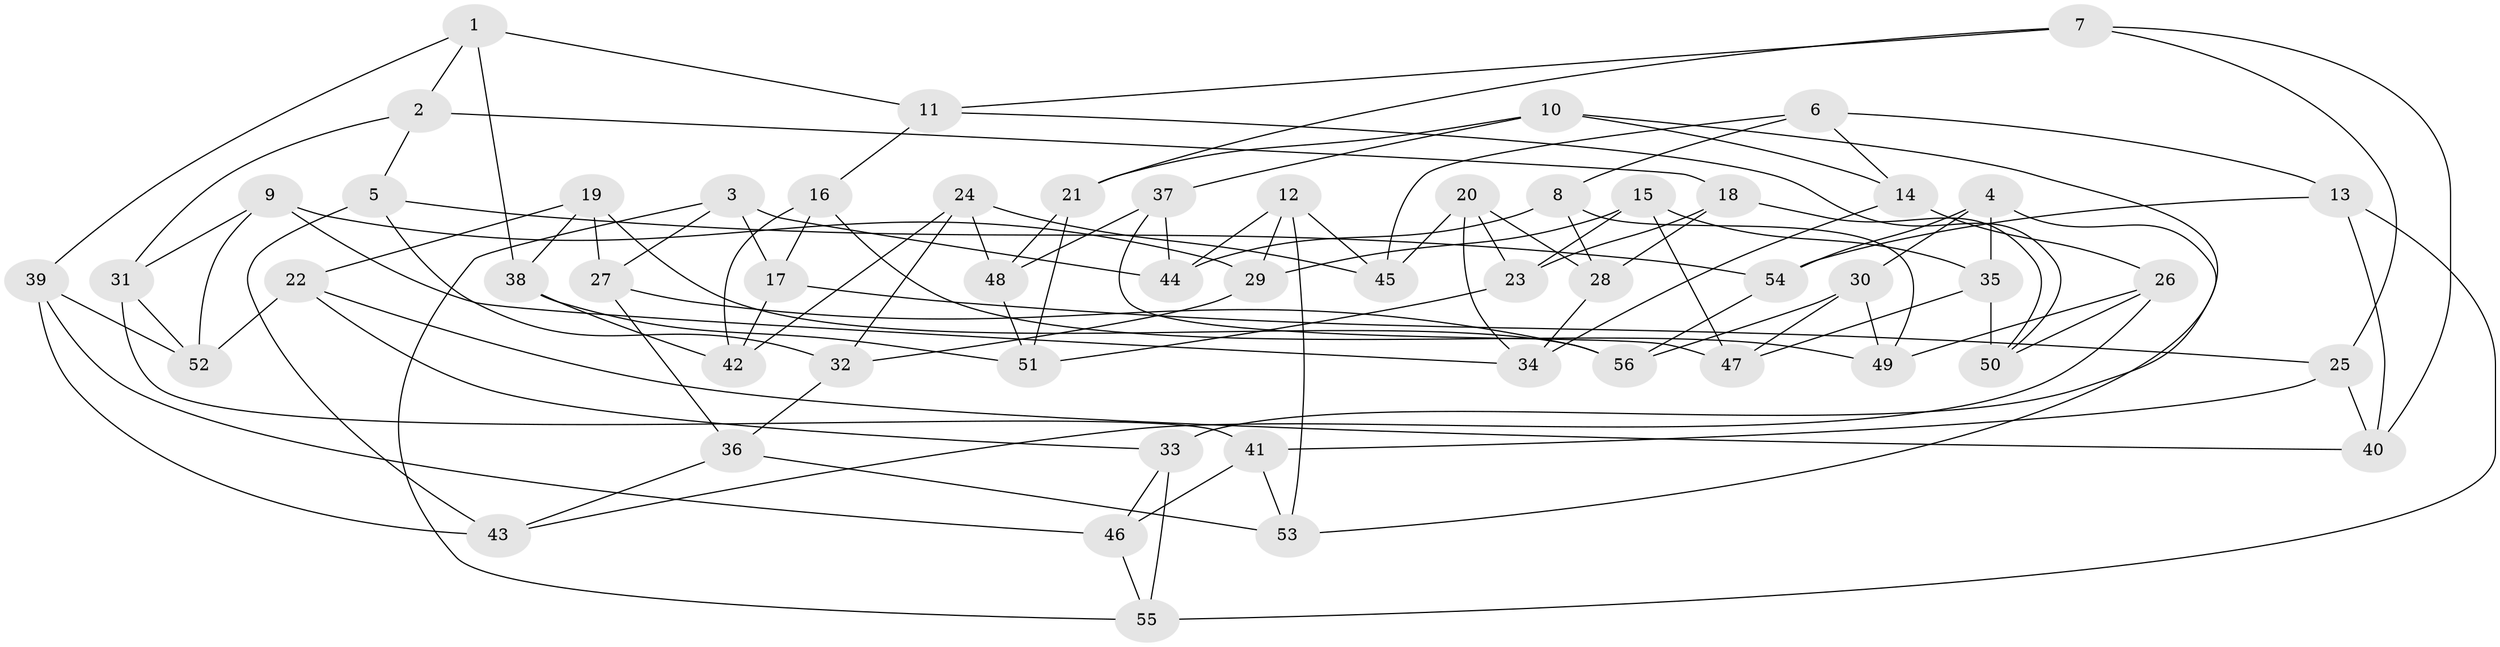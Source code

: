 // Generated by graph-tools (version 1.1) at 2025/38/03/09/25 02:38:00]
// undirected, 56 vertices, 112 edges
graph export_dot {
graph [start="1"]
  node [color=gray90,style=filled];
  1;
  2;
  3;
  4;
  5;
  6;
  7;
  8;
  9;
  10;
  11;
  12;
  13;
  14;
  15;
  16;
  17;
  18;
  19;
  20;
  21;
  22;
  23;
  24;
  25;
  26;
  27;
  28;
  29;
  30;
  31;
  32;
  33;
  34;
  35;
  36;
  37;
  38;
  39;
  40;
  41;
  42;
  43;
  44;
  45;
  46;
  47;
  48;
  49;
  50;
  51;
  52;
  53;
  54;
  55;
  56;
  1 -- 39;
  1 -- 2;
  1 -- 11;
  1 -- 38;
  2 -- 31;
  2 -- 5;
  2 -- 18;
  3 -- 27;
  3 -- 17;
  3 -- 44;
  3 -- 55;
  4 -- 53;
  4 -- 30;
  4 -- 54;
  4 -- 35;
  5 -- 54;
  5 -- 43;
  5 -- 32;
  6 -- 14;
  6 -- 45;
  6 -- 13;
  6 -- 8;
  7 -- 11;
  7 -- 21;
  7 -- 40;
  7 -- 25;
  8 -- 49;
  8 -- 44;
  8 -- 28;
  9 -- 29;
  9 -- 34;
  9 -- 31;
  9 -- 52;
  10 -- 14;
  10 -- 37;
  10 -- 33;
  10 -- 21;
  11 -- 50;
  11 -- 16;
  12 -- 53;
  12 -- 29;
  12 -- 44;
  12 -- 45;
  13 -- 40;
  13 -- 54;
  13 -- 55;
  14 -- 26;
  14 -- 34;
  15 -- 47;
  15 -- 35;
  15 -- 23;
  15 -- 29;
  16 -- 17;
  16 -- 49;
  16 -- 42;
  17 -- 25;
  17 -- 42;
  18 -- 23;
  18 -- 50;
  18 -- 28;
  19 -- 22;
  19 -- 56;
  19 -- 38;
  19 -- 27;
  20 -- 34;
  20 -- 28;
  20 -- 23;
  20 -- 45;
  21 -- 51;
  21 -- 48;
  22 -- 33;
  22 -- 52;
  22 -- 40;
  23 -- 51;
  24 -- 42;
  24 -- 48;
  24 -- 45;
  24 -- 32;
  25 -- 41;
  25 -- 40;
  26 -- 43;
  26 -- 50;
  26 -- 49;
  27 -- 56;
  27 -- 36;
  28 -- 34;
  29 -- 32;
  30 -- 49;
  30 -- 56;
  30 -- 47;
  31 -- 52;
  31 -- 41;
  32 -- 36;
  33 -- 55;
  33 -- 46;
  35 -- 47;
  35 -- 50;
  36 -- 53;
  36 -- 43;
  37 -- 47;
  37 -- 48;
  37 -- 44;
  38 -- 51;
  38 -- 42;
  39 -- 52;
  39 -- 43;
  39 -- 46;
  41 -- 46;
  41 -- 53;
  46 -- 55;
  48 -- 51;
  54 -- 56;
}
